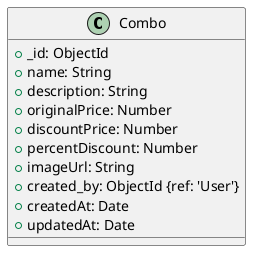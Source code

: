 @startuml Combo
class Combo {
  +_id: ObjectId
  +name: String
  +description: String
  +originalPrice: Number
  +discountPrice: Number
  +percentDiscount: Number
  +imageUrl: String
  +created_by: ObjectId {ref: 'User'}
  +createdAt: Date
  +updatedAt: Date
}
@enduml